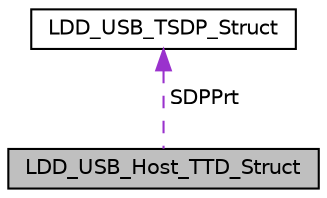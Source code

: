 digraph "LDD_USB_Host_TTD_Struct"
{
  edge [fontname="Helvetica",fontsize="10",labelfontname="Helvetica",labelfontsize="10"];
  node [fontname="Helvetica",fontsize="10",shape=record];
  Node1 [label="LDD_USB_Host_TTD_Struct",height=0.2,width=0.4,color="black", fillcolor="grey75", style="filled", fontcolor="black"];
  Node2 -> Node1 [dir="back",color="darkorchid3",fontsize="10",style="dashed",label=" SDPPrt" ,fontname="Helvetica"];
  Node2 [label="LDD_USB_TSDP_Struct",height=0.2,width=0.4,color="black", fillcolor="white", style="filled",URL="$struct_l_d_d___u_s_b___t_s_d_p___struct.html"];
}
